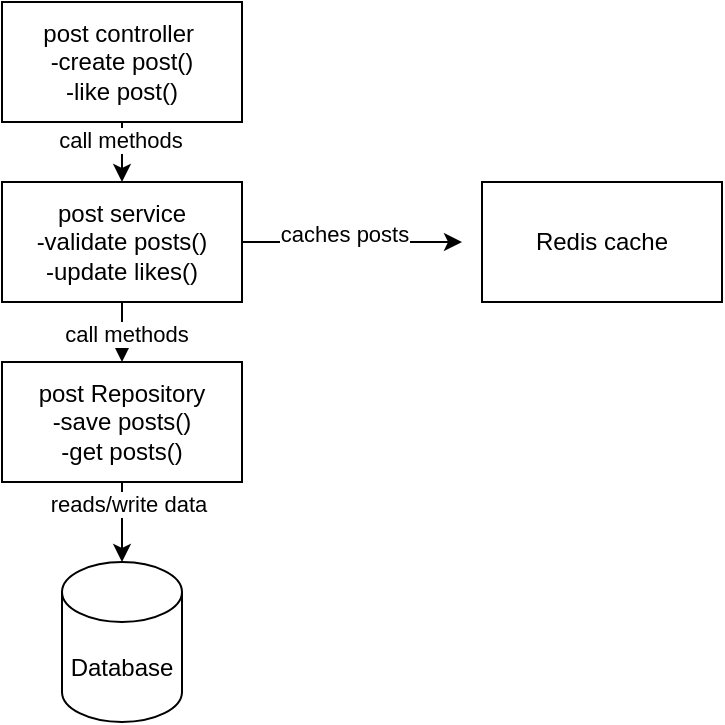 <mxfile version="26.1.1">
  <diagram name="Page-1" id="Ge_nsT4eN0t_IVglWX80">
    <mxGraphModel dx="1050" dy="557" grid="1" gridSize="10" guides="1" tooltips="1" connect="1" arrows="1" fold="1" page="1" pageScale="1" pageWidth="850" pageHeight="1100" math="0" shadow="0">
      <root>
        <mxCell id="0" />
        <mxCell id="1" parent="0" />
        <mxCell id="pi02sMuNNORtbl3Hp3No-6" value="" style="edgeStyle=orthogonalEdgeStyle;rounded=0;orthogonalLoop=1;jettySize=auto;html=1;" edge="1" parent="1" source="pi02sMuNNORtbl3Hp3No-1" target="pi02sMuNNORtbl3Hp3No-2">
          <mxGeometry relative="1" as="geometry" />
        </mxCell>
        <mxCell id="pi02sMuNNORtbl3Hp3No-7" value="call methods" style="edgeLabel;html=1;align=center;verticalAlign=middle;resizable=0;points=[];" vertex="1" connectable="0" parent="pi02sMuNNORtbl3Hp3No-6">
          <mxGeometry x="-0.64" y="-1" relative="1" as="geometry">
            <mxPoint as="offset" />
          </mxGeometry>
        </mxCell>
        <mxCell id="pi02sMuNNORtbl3Hp3No-1" value="post controller&amp;nbsp;&lt;div&gt;-create post()&lt;/div&gt;&lt;div&gt;-like post()&lt;/div&gt;" style="rounded=0;whiteSpace=wrap;html=1;" vertex="1" parent="1">
          <mxGeometry x="20" y="30" width="120" height="60" as="geometry" />
        </mxCell>
        <mxCell id="pi02sMuNNORtbl3Hp3No-8" value="" style="edgeStyle=orthogonalEdgeStyle;rounded=0;orthogonalLoop=1;jettySize=auto;html=1;" edge="1" parent="1" source="pi02sMuNNORtbl3Hp3No-2" target="pi02sMuNNORtbl3Hp3No-3">
          <mxGeometry relative="1" as="geometry" />
        </mxCell>
        <mxCell id="pi02sMuNNORtbl3Hp3No-9" value="call methods" style="edgeLabel;html=1;align=center;verticalAlign=middle;resizable=0;points=[];" vertex="1" connectable="0" parent="pi02sMuNNORtbl3Hp3No-8">
          <mxGeometry x="0.44" y="2" relative="1" as="geometry">
            <mxPoint as="offset" />
          </mxGeometry>
        </mxCell>
        <mxCell id="pi02sMuNNORtbl3Hp3No-12" style="edgeStyle=orthogonalEdgeStyle;rounded=0;orthogonalLoop=1;jettySize=auto;html=1;" edge="1" parent="1" source="pi02sMuNNORtbl3Hp3No-2">
          <mxGeometry relative="1" as="geometry">
            <mxPoint x="250" y="150" as="targetPoint" />
          </mxGeometry>
        </mxCell>
        <mxCell id="pi02sMuNNORtbl3Hp3No-13" value="caches posts" style="edgeLabel;html=1;align=center;verticalAlign=middle;resizable=0;points=[];" vertex="1" connectable="0" parent="pi02sMuNNORtbl3Hp3No-12">
          <mxGeometry x="-0.081" y="4" relative="1" as="geometry">
            <mxPoint as="offset" />
          </mxGeometry>
        </mxCell>
        <mxCell id="pi02sMuNNORtbl3Hp3No-2" value="post service&lt;div&gt;-validate posts()&lt;/div&gt;&lt;div&gt;-update likes()&lt;/div&gt;" style="rounded=0;whiteSpace=wrap;html=1;" vertex="1" parent="1">
          <mxGeometry x="20" y="120" width="120" height="60" as="geometry" />
        </mxCell>
        <mxCell id="pi02sMuNNORtbl3Hp3No-10" value="" style="edgeStyle=orthogonalEdgeStyle;rounded=0;orthogonalLoop=1;jettySize=auto;html=1;" edge="1" parent="1" source="pi02sMuNNORtbl3Hp3No-3" target="pi02sMuNNORtbl3Hp3No-5">
          <mxGeometry relative="1" as="geometry" />
        </mxCell>
        <mxCell id="pi02sMuNNORtbl3Hp3No-11" value="reads/write data" style="edgeLabel;html=1;align=center;verticalAlign=middle;resizable=0;points=[];" vertex="1" connectable="0" parent="pi02sMuNNORtbl3Hp3No-10">
          <mxGeometry x="-0.45" y="3" relative="1" as="geometry">
            <mxPoint as="offset" />
          </mxGeometry>
        </mxCell>
        <mxCell id="pi02sMuNNORtbl3Hp3No-3" value="post Repository&lt;div&gt;&lt;span style=&quot;background-color: transparent; color: light-dark(rgb(0, 0, 0), rgb(255, 255, 255));&quot;&gt;-save posts()&lt;/span&gt;&lt;/div&gt;&lt;div&gt;-get posts()&lt;/div&gt;" style="rounded=0;whiteSpace=wrap;html=1;" vertex="1" parent="1">
          <mxGeometry x="20" y="210" width="120" height="60" as="geometry" />
        </mxCell>
        <mxCell id="pi02sMuNNORtbl3Hp3No-4" value="Redis cache" style="rounded=0;whiteSpace=wrap;html=1;" vertex="1" parent="1">
          <mxGeometry x="260" y="120" width="120" height="60" as="geometry" />
        </mxCell>
        <mxCell id="pi02sMuNNORtbl3Hp3No-5" value="Database" style="shape=cylinder3;whiteSpace=wrap;html=1;boundedLbl=1;backgroundOutline=1;size=15;" vertex="1" parent="1">
          <mxGeometry x="50" y="310" width="60" height="80" as="geometry" />
        </mxCell>
      </root>
    </mxGraphModel>
  </diagram>
</mxfile>
